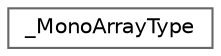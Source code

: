 digraph "Graphical Class Hierarchy"
{
 // LATEX_PDF_SIZE
  bgcolor="transparent";
  edge [fontname=Helvetica,fontsize=10,labelfontname=Helvetica,labelfontsize=10];
  node [fontname=Helvetica,fontsize=10,shape=box,height=0.2,width=0.4];
  rankdir="LR";
  Node0 [label="_MonoArrayType",height=0.2,width=0.4,color="grey40", fillcolor="white", style="filled",URL="$struct___mono_array_type.html",tooltip=" "];
}
